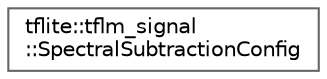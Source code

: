 digraph "Graphical Class Hierarchy"
{
 // LATEX_PDF_SIZE
  bgcolor="transparent";
  edge [fontname=Helvetica,fontsize=10,labelfontname=Helvetica,labelfontsize=10];
  node [fontname=Helvetica,fontsize=10,shape=box,height=0.2,width=0.4];
  rankdir="LR";
  Node0 [id="Node000000",label="tflite::tflm_signal\l::SpectralSubtractionConfig",height=0.2,width=0.4,color="grey40", fillcolor="white", style="filled",URL="$structtflite_1_1tflm__signal_1_1_spectral_subtraction_config.html",tooltip=" "];
}
